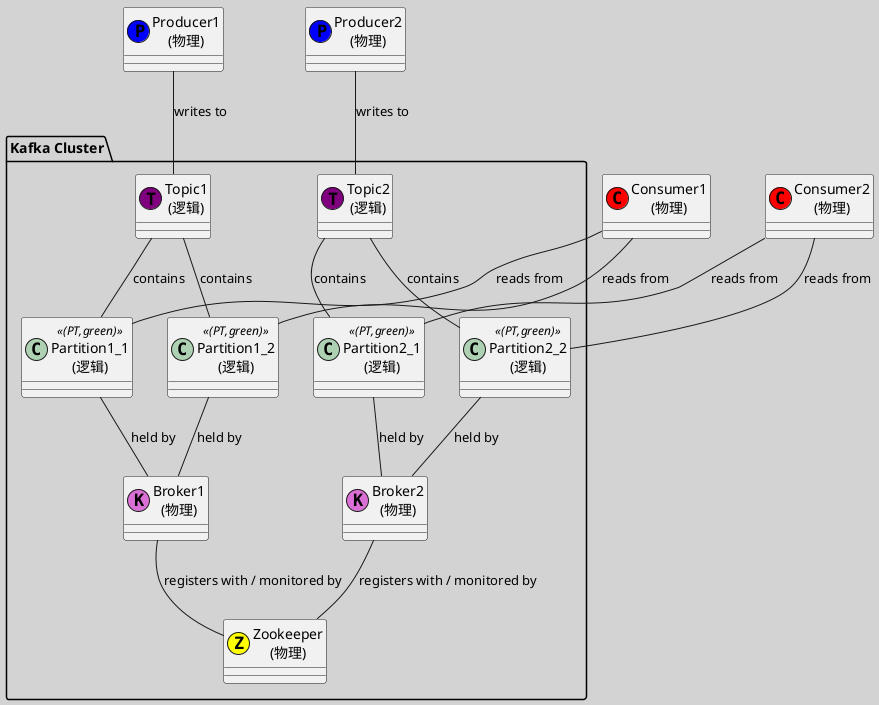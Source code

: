 @startuml
skinparam backgroundColor #D3D3D3

!define KafkaNode(x) class x << (K,orchid) >> 
!define ZookeeperNode(x) class x << (Z,yellow) >> 
!define ProducerNode(x) class x << (P,blue) >> 
!define ConsumerNode(x) class x << (C,red) >> 
!define PartitionNode(x) class x << (PT,green) >> 

package "Kafka Cluster" {
    KafkaNode("Broker1\n(物理)") 
    KafkaNode("Broker2\n(物理)") 
    ZookeeperNode("Zookeeper\n(物理)") 

    class "Topic1\n(逻辑)" << (T,purple) >> 
    class "Topic2\n(逻辑)" << (T,purple) >> 

    PartitionNode("Partition1_1\n(逻辑)") 
    PartitionNode("Partition1_2\n(逻辑)") 
    PartitionNode("Partition2_1\n(逻辑)") 
    PartitionNode("Partition2_2\n(逻辑)") 

    "Topic1\n(逻辑)" -- "Partition1_1\n(逻辑)" : contains
    "Topic1\n(逻辑)" -- "Partition1_2\n(逻辑)" : contains
    "Topic2\n(逻辑)" -- "Partition2_1\n(逻辑)" : contains
    "Topic2\n(逻辑)" -- "Partition2_2\n(逻辑)" : contains

    "Partition1_1\n(逻辑)" -- "Broker1\n(物理)" : held by
    "Partition1_2\n(逻辑)" -- "Broker1\n(物理)" : held by
    "Partition2_1\n(逻辑)" -- "Broker2\n(物理)" : held by
    "Partition2_2\n(逻辑)" -- "Broker2\n(物理)" : held by

    "Broker1\n(物理)" -- "Zookeeper\n(物理)" : registers with / monitored by
    "Broker2\n(物理)" -- "Zookeeper\n(物理)" : registers with / monitored by
}

ProducerNode("Producer1\n(物理)") 
ProducerNode("Producer2\n(物理)") 
ConsumerNode("Consumer1\n(物理)") 
ConsumerNode("Consumer2\n(物理)") 

"Producer1\n(物理)" -- "Topic1\n(逻辑)" : writes to
"Producer2\n(物理)" -- "Topic2\n(逻辑)" : writes to

"Consumer1\n(物理)" -- "Partition1_1\n(逻辑)" : reads from
"Consumer1\n(物理)" -- "Partition1_2\n(逻辑)" : reads from
"Consumer2\n(物理)" -- "Partition2_1\n(逻辑)" : reads from
"Consumer2\n(物理)" -- "Partition2_2\n(逻辑)" : reads from

@enduml
